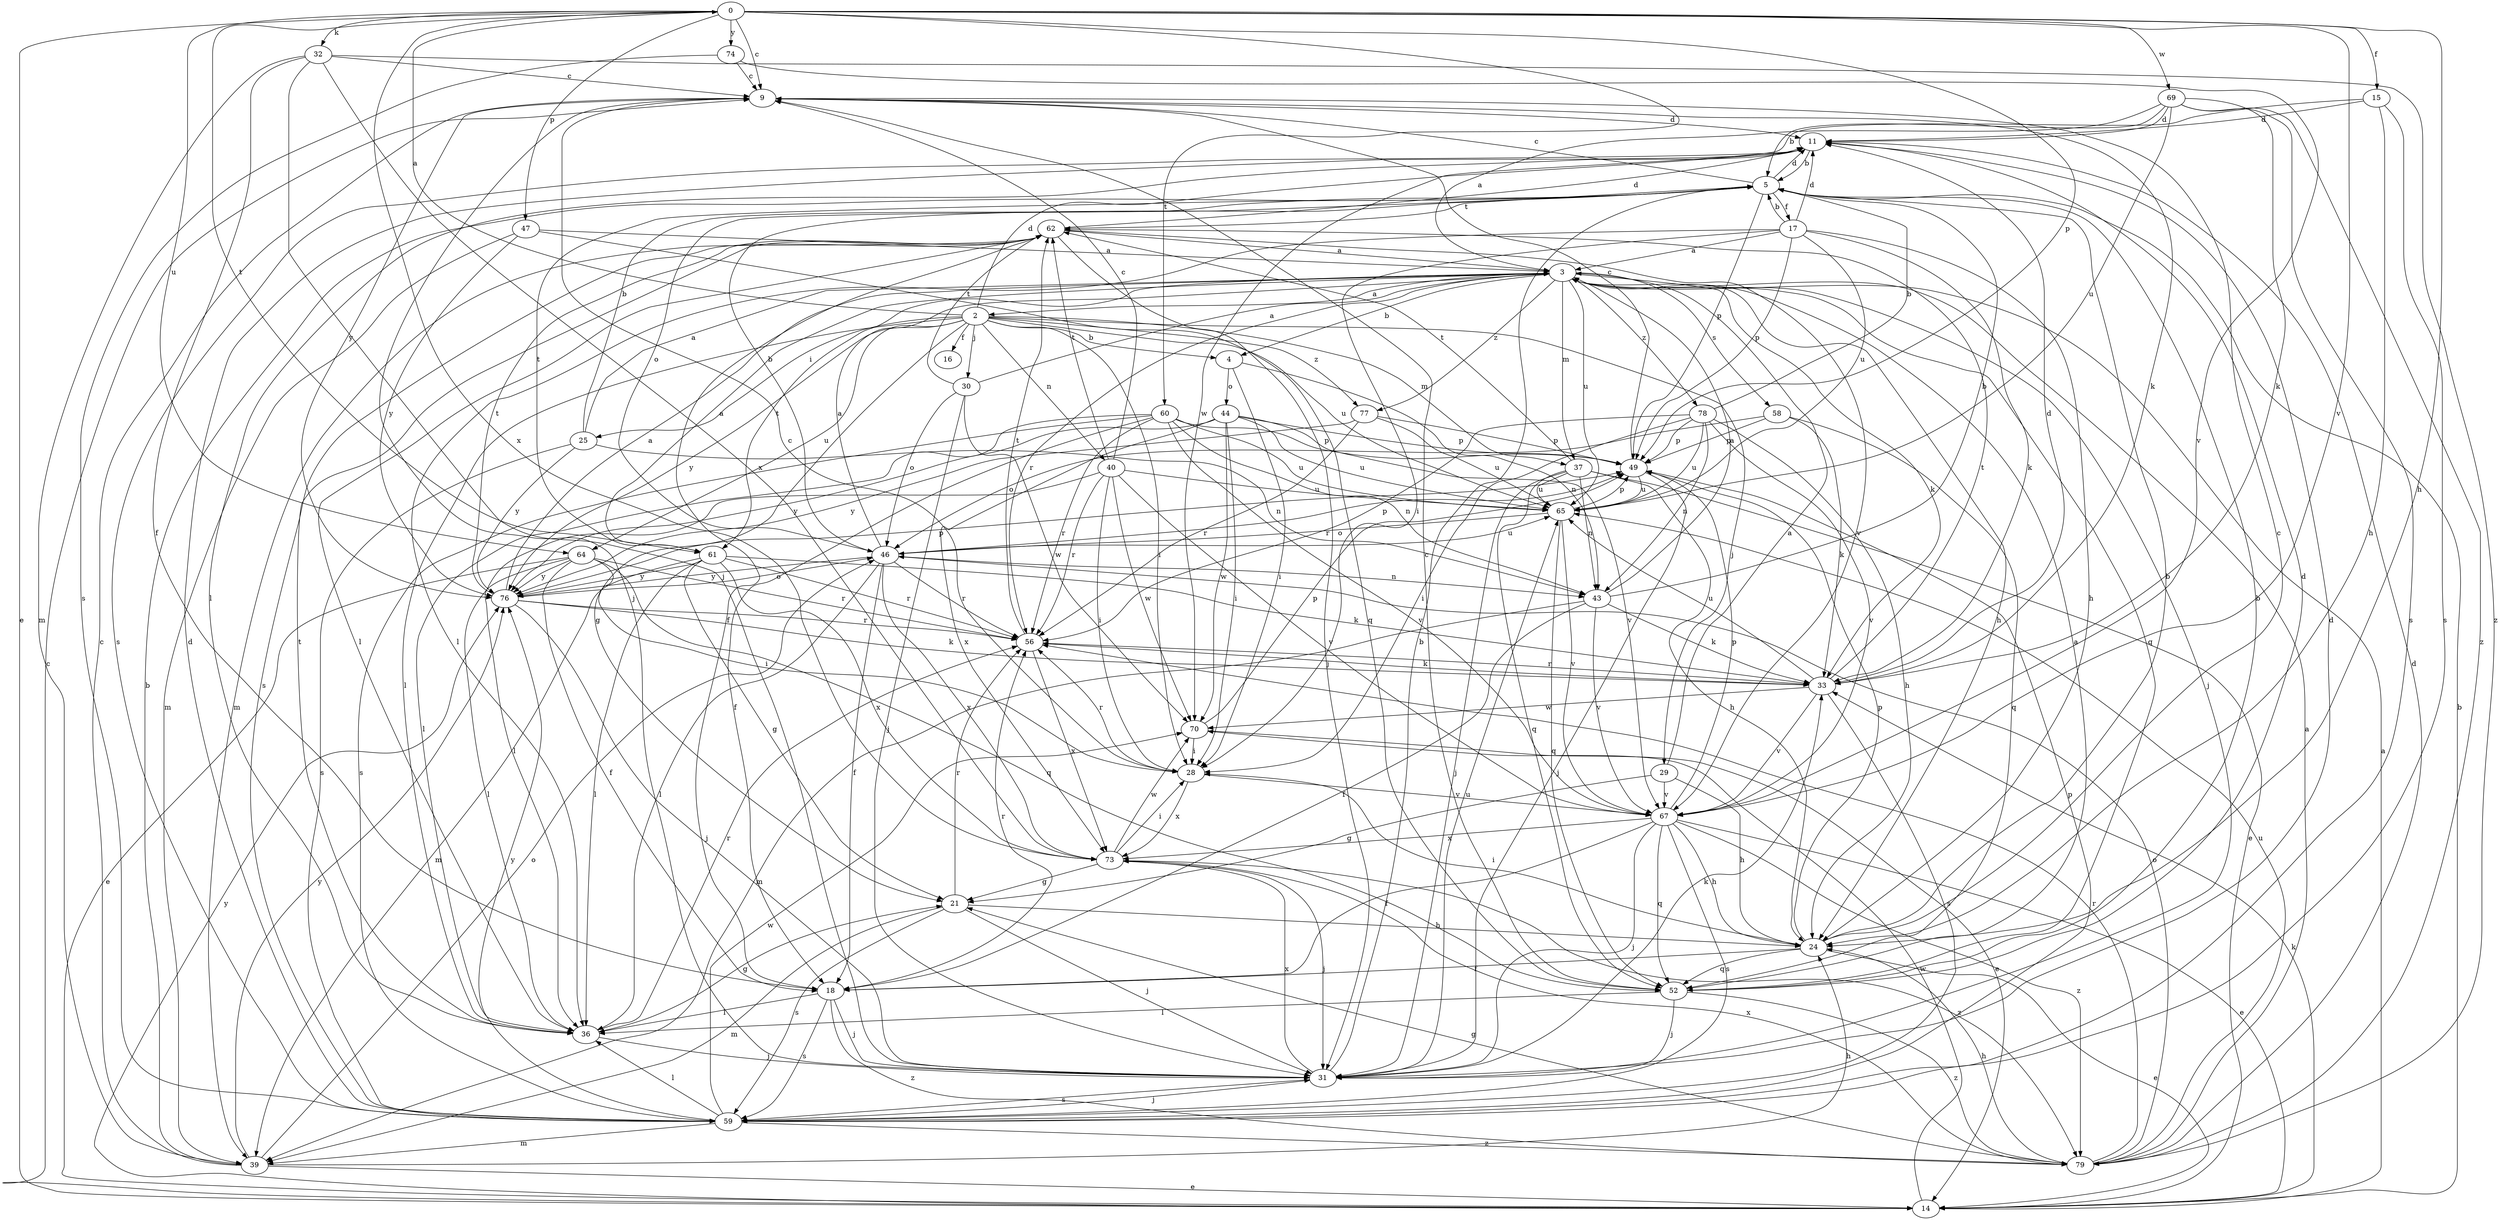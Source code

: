 strict digraph  {
0;
2;
3;
4;
5;
9;
11;
14;
15;
16;
17;
18;
21;
24;
25;
28;
29;
30;
31;
32;
33;
36;
37;
39;
40;
43;
44;
46;
47;
49;
52;
56;
58;
59;
60;
61;
62;
64;
65;
67;
69;
70;
73;
74;
76;
77;
78;
79;
0 -> 9  [label=c];
0 -> 14  [label=e];
0 -> 15  [label=f];
0 -> 24  [label=h];
0 -> 32  [label=k];
0 -> 47  [label=p];
0 -> 49  [label=p];
0 -> 60  [label=t];
0 -> 61  [label=t];
0 -> 64  [label=u];
0 -> 67  [label=v];
0 -> 69  [label=w];
0 -> 73  [label=x];
0 -> 74  [label=y];
2 -> 0  [label=a];
2 -> 4  [label=b];
2 -> 11  [label=d];
2 -> 16  [label=f];
2 -> 21  [label=g];
2 -> 25  [label=i];
2 -> 28  [label=i];
2 -> 29  [label=j];
2 -> 30  [label=j];
2 -> 36  [label=l];
2 -> 37  [label=m];
2 -> 40  [label=n];
2 -> 64  [label=u];
2 -> 65  [label=u];
2 -> 76  [label=y];
2 -> 77  [label=z];
3 -> 2  [label=a];
3 -> 4  [label=b];
3 -> 24  [label=h];
3 -> 31  [label=j];
3 -> 33  [label=k];
3 -> 37  [label=m];
3 -> 52  [label=q];
3 -> 56  [label=r];
3 -> 58  [label=s];
3 -> 61  [label=t];
3 -> 65  [label=u];
3 -> 77  [label=z];
3 -> 78  [label=z];
4 -> 28  [label=i];
4 -> 43  [label=n];
4 -> 44  [label=o];
5 -> 9  [label=c];
5 -> 11  [label=d];
5 -> 17  [label=f];
5 -> 46  [label=o];
5 -> 49  [label=p];
5 -> 61  [label=t];
5 -> 62  [label=t];
9 -> 11  [label=d];
9 -> 31  [label=j];
9 -> 33  [label=k];
9 -> 76  [label=y];
11 -> 5  [label=b];
11 -> 36  [label=l];
11 -> 59  [label=s];
14 -> 3  [label=a];
14 -> 5  [label=b];
14 -> 9  [label=c];
14 -> 33  [label=k];
14 -> 70  [label=w];
14 -> 76  [label=y];
15 -> 11  [label=d];
15 -> 24  [label=h];
15 -> 59  [label=s];
15 -> 70  [label=w];
17 -> 3  [label=a];
17 -> 5  [label=b];
17 -> 11  [label=d];
17 -> 24  [label=h];
17 -> 28  [label=i];
17 -> 33  [label=k];
17 -> 36  [label=l];
17 -> 49  [label=p];
17 -> 65  [label=u];
18 -> 31  [label=j];
18 -> 36  [label=l];
18 -> 56  [label=r];
18 -> 59  [label=s];
18 -> 79  [label=z];
21 -> 24  [label=h];
21 -> 31  [label=j];
21 -> 39  [label=m];
21 -> 56  [label=r];
21 -> 59  [label=s];
24 -> 5  [label=b];
24 -> 9  [label=c];
24 -> 14  [label=e];
24 -> 18  [label=f];
24 -> 28  [label=i];
24 -> 49  [label=p];
24 -> 52  [label=q];
25 -> 3  [label=a];
25 -> 5  [label=b];
25 -> 43  [label=n];
25 -> 59  [label=s];
25 -> 76  [label=y];
28 -> 9  [label=c];
28 -> 56  [label=r];
28 -> 67  [label=v];
28 -> 73  [label=x];
29 -> 3  [label=a];
29 -> 21  [label=g];
29 -> 24  [label=h];
29 -> 67  [label=v];
30 -> 3  [label=a];
30 -> 31  [label=j];
30 -> 46  [label=o];
30 -> 62  [label=t];
30 -> 70  [label=w];
31 -> 5  [label=b];
31 -> 11  [label=d];
31 -> 33  [label=k];
31 -> 59  [label=s];
31 -> 65  [label=u];
31 -> 73  [label=x];
32 -> 9  [label=c];
32 -> 18  [label=f];
32 -> 31  [label=j];
32 -> 39  [label=m];
32 -> 73  [label=x];
32 -> 79  [label=z];
33 -> 11  [label=d];
33 -> 56  [label=r];
33 -> 59  [label=s];
33 -> 62  [label=t];
33 -> 65  [label=u];
33 -> 67  [label=v];
33 -> 70  [label=w];
36 -> 21  [label=g];
36 -> 31  [label=j];
36 -> 56  [label=r];
36 -> 62  [label=t];
37 -> 14  [label=e];
37 -> 24  [label=h];
37 -> 31  [label=j];
37 -> 43  [label=n];
37 -> 52  [label=q];
37 -> 62  [label=t];
37 -> 65  [label=u];
39 -> 5  [label=b];
39 -> 9  [label=c];
39 -> 14  [label=e];
39 -> 24  [label=h];
39 -> 46  [label=o];
39 -> 76  [label=y];
40 -> 9  [label=c];
40 -> 28  [label=i];
40 -> 36  [label=l];
40 -> 56  [label=r];
40 -> 62  [label=t];
40 -> 65  [label=u];
40 -> 67  [label=v];
40 -> 70  [label=w];
43 -> 3  [label=a];
43 -> 5  [label=b];
43 -> 18  [label=f];
43 -> 33  [label=k];
43 -> 39  [label=m];
43 -> 67  [label=v];
44 -> 28  [label=i];
44 -> 49  [label=p];
44 -> 65  [label=u];
44 -> 67  [label=v];
44 -> 70  [label=w];
44 -> 73  [label=x];
44 -> 76  [label=y];
46 -> 3  [label=a];
46 -> 5  [label=b];
46 -> 18  [label=f];
46 -> 36  [label=l];
46 -> 43  [label=n];
46 -> 49  [label=p];
46 -> 56  [label=r];
46 -> 65  [label=u];
46 -> 73  [label=x];
46 -> 76  [label=y];
47 -> 3  [label=a];
47 -> 39  [label=m];
47 -> 52  [label=q];
47 -> 76  [label=y];
49 -> 9  [label=c];
49 -> 31  [label=j];
49 -> 65  [label=u];
52 -> 3  [label=a];
52 -> 5  [label=b];
52 -> 9  [label=c];
52 -> 11  [label=d];
52 -> 31  [label=j];
52 -> 36  [label=l];
52 -> 79  [label=z];
56 -> 33  [label=k];
56 -> 62  [label=t];
56 -> 73  [label=x];
58 -> 33  [label=k];
58 -> 46  [label=o];
58 -> 49  [label=p];
58 -> 52  [label=q];
59 -> 11  [label=d];
59 -> 31  [label=j];
59 -> 36  [label=l];
59 -> 39  [label=m];
59 -> 49  [label=p];
59 -> 70  [label=w];
59 -> 76  [label=y];
59 -> 79  [label=z];
60 -> 18  [label=f];
60 -> 36  [label=l];
60 -> 43  [label=n];
60 -> 49  [label=p];
60 -> 56  [label=r];
60 -> 59  [label=s];
60 -> 65  [label=u];
60 -> 67  [label=v];
61 -> 3  [label=a];
61 -> 21  [label=g];
61 -> 33  [label=k];
61 -> 36  [label=l];
61 -> 39  [label=m];
61 -> 56  [label=r];
61 -> 73  [label=x];
61 -> 76  [label=y];
62 -> 3  [label=a];
62 -> 11  [label=d];
62 -> 18  [label=f];
62 -> 31  [label=j];
62 -> 36  [label=l];
62 -> 39  [label=m];
62 -> 59  [label=s];
62 -> 67  [label=v];
64 -> 14  [label=e];
64 -> 18  [label=f];
64 -> 28  [label=i];
64 -> 36  [label=l];
64 -> 52  [label=q];
64 -> 56  [label=r];
64 -> 76  [label=y];
65 -> 46  [label=o];
65 -> 49  [label=p];
65 -> 52  [label=q];
65 -> 67  [label=v];
67 -> 14  [label=e];
67 -> 18  [label=f];
67 -> 24  [label=h];
67 -> 31  [label=j];
67 -> 49  [label=p];
67 -> 52  [label=q];
67 -> 59  [label=s];
67 -> 73  [label=x];
67 -> 79  [label=z];
69 -> 3  [label=a];
69 -> 5  [label=b];
69 -> 11  [label=d];
69 -> 33  [label=k];
69 -> 59  [label=s];
69 -> 65  [label=u];
69 -> 79  [label=z];
70 -> 14  [label=e];
70 -> 28  [label=i];
70 -> 49  [label=p];
73 -> 21  [label=g];
73 -> 28  [label=i];
73 -> 31  [label=j];
73 -> 70  [label=w];
73 -> 79  [label=z];
74 -> 9  [label=c];
74 -> 59  [label=s];
74 -> 67  [label=v];
76 -> 3  [label=a];
76 -> 31  [label=j];
76 -> 33  [label=k];
76 -> 46  [label=o];
76 -> 49  [label=p];
76 -> 56  [label=r];
76 -> 62  [label=t];
77 -> 49  [label=p];
77 -> 56  [label=r];
77 -> 65  [label=u];
77 -> 76  [label=y];
78 -> 5  [label=b];
78 -> 24  [label=h];
78 -> 28  [label=i];
78 -> 43  [label=n];
78 -> 49  [label=p];
78 -> 56  [label=r];
78 -> 65  [label=u];
78 -> 67  [label=v];
79 -> 3  [label=a];
79 -> 11  [label=d];
79 -> 21  [label=g];
79 -> 24  [label=h];
79 -> 46  [label=o];
79 -> 56  [label=r];
79 -> 65  [label=u];
79 -> 73  [label=x];
}
